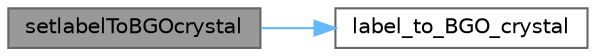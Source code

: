 digraph "setlabelToBGOcrystal"
{
 // LATEX_PDF_SIZE
  bgcolor="transparent";
  edge [fontname=Helvetica,fontsize=10,labelfontname=Helvetica,labelfontsize=10];
  node [fontname=Helvetica,fontsize=10,shape=box,height=0.2,width=0.4];
  rankdir="LR";
  Node1 [id="Node000001",label="setlabelToBGOcrystal",height=0.2,width=0.4,color="gray40", fillcolor="grey60", style="filled", fontcolor="black",tooltip=" "];
  Node1 -> Node2 [id="edge1_Node000001_Node000002",color="steelblue1",style="solid",tooltip=" "];
  Node2 [id="Node000002",label="label_to_BGO_crystal",height=0.2,width=0.4,color="grey40", fillcolor="white", style="filled",URL="$utils_8hpp.html#a1ec793700deb7d7b317666d3bfa96f4c",tooltip=" "];
}
